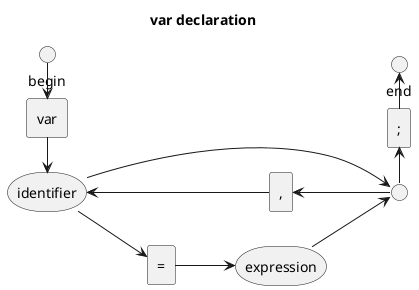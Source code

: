 @startuml
left to right direction
title var declaration

circle "begin" as BEGIN
circle "end" as END
rectangle var
rectangle "," as comma
rectangle "=" as equal
rectangle ";" as semicolon
storage expression
storage identifier
circle " " as join

BEGIN->var
var->identifier
identifier-->join
semicolon<-join
END<-semicolon
identifier-->equal
equal-->expression
expression-->join
comma<--join
identifier<--comma
@enduml
